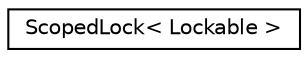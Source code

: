 digraph "Graphical Class Hierarchy"
{
  edge [fontname="Helvetica",fontsize="10",labelfontname="Helvetica",labelfontsize="10"];
  node [fontname="Helvetica",fontsize="10",shape=record];
  rankdir="LR";
  Node0 [label="ScopedLock\< Lockable \>",height=0.2,width=0.4,color="black", fillcolor="white", style="filled",URL="$classScopedLock.html",tooltip="Class for scoped lock, taken from http://stackoverflow.com/questions/14276508/how-does-scope-locking-..."];
}
